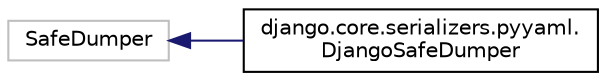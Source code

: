 digraph "Graphical Class Hierarchy"
{
 // LATEX_PDF_SIZE
  edge [fontname="Helvetica",fontsize="10",labelfontname="Helvetica",labelfontsize="10"];
  node [fontname="Helvetica",fontsize="10",shape=record];
  rankdir="LR";
  Node3945 [label="SafeDumper",height=0.2,width=0.4,color="grey75", fillcolor="white", style="filled",tooltip=" "];
  Node3945 -> Node0 [dir="back",color="midnightblue",fontsize="10",style="solid",fontname="Helvetica"];
  Node0 [label="django.core.serializers.pyyaml.\lDjangoSafeDumper",height=0.2,width=0.4,color="black", fillcolor="white", style="filled",URL="$classdjango_1_1core_1_1serializers_1_1pyyaml_1_1_django_safe_dumper.html",tooltip=" "];
}

